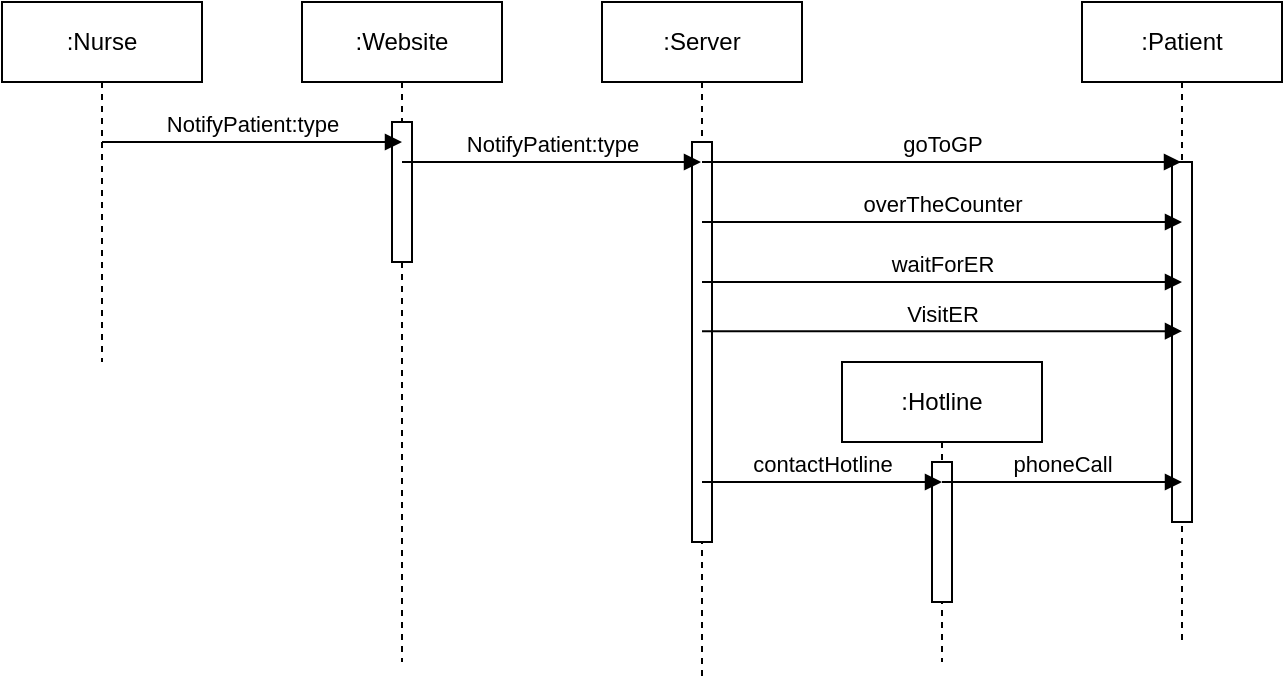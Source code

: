 <mxfile version="24.7.17">
  <diagram name="Page-1" id="s6f0g-pT5pdg3Gp_lMaO">
    <mxGraphModel dx="962" dy="787" grid="0" gridSize="10" guides="1" tooltips="1" connect="1" arrows="1" fold="1" page="0" pageScale="1" pageWidth="850" pageHeight="1100" math="0" shadow="0">
      <root>
        <mxCell id="0" />
        <mxCell id="1" parent="0" />
        <mxCell id="wC7o8qSrdzOkF46VFOOH-1" value=":Server" style="shape=umlLifeline;perimeter=lifelinePerimeter;whiteSpace=wrap;html=1;container=0;dropTarget=0;collapsible=0;recursiveResize=0;outlineConnect=0;portConstraint=eastwest;newEdgeStyle={&quot;edgeStyle&quot;:&quot;elbowEdgeStyle&quot;,&quot;elbow&quot;:&quot;vertical&quot;,&quot;curved&quot;:0,&quot;rounded&quot;:0};" vertex="1" parent="1">
          <mxGeometry x="80" y="60" width="100" height="340" as="geometry" />
        </mxCell>
        <mxCell id="wC7o8qSrdzOkF46VFOOH-2" value="" style="html=1;points=[];perimeter=orthogonalPerimeter;outlineConnect=0;targetShapes=umlLifeline;portConstraint=eastwest;newEdgeStyle={&quot;edgeStyle&quot;:&quot;elbowEdgeStyle&quot;,&quot;elbow&quot;:&quot;vertical&quot;,&quot;curved&quot;:0,&quot;rounded&quot;:0};" vertex="1" parent="wC7o8qSrdzOkF46VFOOH-1">
          <mxGeometry x="45" y="70" width="10" height="200" as="geometry" />
        </mxCell>
        <mxCell id="wC7o8qSrdzOkF46VFOOH-3" value=":Patient" style="shape=umlLifeline;perimeter=lifelinePerimeter;whiteSpace=wrap;html=1;container=0;dropTarget=0;collapsible=0;recursiveResize=0;outlineConnect=0;portConstraint=eastwest;newEdgeStyle={&quot;edgeStyle&quot;:&quot;elbowEdgeStyle&quot;,&quot;elbow&quot;:&quot;vertical&quot;,&quot;curved&quot;:0,&quot;rounded&quot;:0};" vertex="1" parent="1">
          <mxGeometry x="320" y="60" width="100" height="320" as="geometry" />
        </mxCell>
        <mxCell id="wC7o8qSrdzOkF46VFOOH-4" value="" style="html=1;points=[];perimeter=orthogonalPerimeter;outlineConnect=0;targetShapes=umlLifeline;portConstraint=eastwest;newEdgeStyle={&quot;edgeStyle&quot;:&quot;elbowEdgeStyle&quot;,&quot;elbow&quot;:&quot;vertical&quot;,&quot;curved&quot;:0,&quot;rounded&quot;:0};" vertex="1" parent="wC7o8qSrdzOkF46VFOOH-3">
          <mxGeometry x="45" y="80" width="10" height="180" as="geometry" />
        </mxCell>
        <mxCell id="wC7o8qSrdzOkF46VFOOH-5" value=":Website" style="shape=umlLifeline;perimeter=lifelinePerimeter;whiteSpace=wrap;html=1;container=0;dropTarget=0;collapsible=0;recursiveResize=0;outlineConnect=0;portConstraint=eastwest;newEdgeStyle={&quot;edgeStyle&quot;:&quot;elbowEdgeStyle&quot;,&quot;elbow&quot;:&quot;vertical&quot;,&quot;curved&quot;:0,&quot;rounded&quot;:0};" vertex="1" parent="1">
          <mxGeometry x="-70" y="60" width="100" height="330" as="geometry" />
        </mxCell>
        <mxCell id="wC7o8qSrdzOkF46VFOOH-6" value="" style="html=1;points=[];perimeter=orthogonalPerimeter;outlineConnect=0;targetShapes=umlLifeline;portConstraint=eastwest;newEdgeStyle={&quot;edgeStyle&quot;:&quot;elbowEdgeStyle&quot;,&quot;elbow&quot;:&quot;vertical&quot;,&quot;curved&quot;:0,&quot;rounded&quot;:0};" vertex="1" parent="wC7o8qSrdzOkF46VFOOH-5">
          <mxGeometry x="45" y="60" width="10" height="70" as="geometry" />
        </mxCell>
        <mxCell id="wC7o8qSrdzOkF46VFOOH-7" value=":Nurse" style="shape=umlLifeline;perimeter=lifelinePerimeter;whiteSpace=wrap;html=1;container=0;dropTarget=0;collapsible=0;recursiveResize=0;outlineConnect=0;portConstraint=eastwest;newEdgeStyle={&quot;edgeStyle&quot;:&quot;elbowEdgeStyle&quot;,&quot;elbow&quot;:&quot;vertical&quot;,&quot;curved&quot;:0,&quot;rounded&quot;:0};" vertex="1" parent="1">
          <mxGeometry x="-220" y="60" width="100" height="180" as="geometry" />
        </mxCell>
        <mxCell id="wC7o8qSrdzOkF46VFOOH-8" value="NotifyPatient:type" style="html=1;verticalAlign=bottom;endArrow=block;edgeStyle=elbowEdgeStyle;elbow=vertical;curved=0;rounded=0;" edge="1" parent="1">
          <mxGeometry relative="1" as="geometry">
            <mxPoint x="-170" y="130" as="sourcePoint" />
            <Array as="points">
              <mxPoint x="-105" y="130" />
            </Array>
            <mxPoint x="-20" y="130" as="targetPoint" />
          </mxGeometry>
        </mxCell>
        <mxCell id="wC7o8qSrdzOkF46VFOOH-9" value="NotifyPatient:type" style="html=1;verticalAlign=bottom;endArrow=block;edgeStyle=elbowEdgeStyle;elbow=vertical;curved=0;rounded=0;" edge="1" parent="1" target="wC7o8qSrdzOkF46VFOOH-1">
          <mxGeometry relative="1" as="geometry">
            <mxPoint x="-20" y="140" as="sourcePoint" />
            <Array as="points">
              <mxPoint x="45" y="140" />
            </Array>
            <mxPoint x="130" y="140" as="targetPoint" />
          </mxGeometry>
        </mxCell>
        <mxCell id="wC7o8qSrdzOkF46VFOOH-10" value="goToGP" style="html=1;verticalAlign=bottom;endArrow=block;edgeStyle=elbowEdgeStyle;elbow=vertical;curved=0;rounded=0;" edge="1" parent="1" target="wC7o8qSrdzOkF46VFOOH-3">
          <mxGeometry relative="1" as="geometry">
            <mxPoint x="130" y="140" as="sourcePoint" />
            <Array as="points">
              <mxPoint x="195" y="140" />
            </Array>
            <mxPoint x="280" y="140" as="targetPoint" />
          </mxGeometry>
        </mxCell>
        <mxCell id="wC7o8qSrdzOkF46VFOOH-11" value="overTheCounter" style="html=1;verticalAlign=bottom;endArrow=block;edgeStyle=elbowEdgeStyle;elbow=vertical;curved=0;rounded=0;" edge="1" parent="1">
          <mxGeometry relative="1" as="geometry">
            <mxPoint x="130" y="170" as="sourcePoint" />
            <Array as="points">
              <mxPoint x="195" y="170" />
            </Array>
            <mxPoint x="370" y="170" as="targetPoint" />
          </mxGeometry>
        </mxCell>
        <mxCell id="wC7o8qSrdzOkF46VFOOH-12" value="waitForER" style="html=1;verticalAlign=bottom;endArrow=block;edgeStyle=elbowEdgeStyle;elbow=vertical;curved=0;rounded=0;" edge="1" parent="1">
          <mxGeometry relative="1" as="geometry">
            <mxPoint x="130" y="200" as="sourcePoint" />
            <Array as="points">
              <mxPoint x="195" y="200" />
            </Array>
            <mxPoint x="370" y="200" as="targetPoint" />
          </mxGeometry>
        </mxCell>
        <mxCell id="wC7o8qSrdzOkF46VFOOH-13" value="VisitER" style="html=1;verticalAlign=bottom;endArrow=block;edgeStyle=elbowEdgeStyle;elbow=vertical;curved=0;rounded=0;" edge="1" parent="1">
          <mxGeometry relative="1" as="geometry">
            <mxPoint x="130" y="224.57" as="sourcePoint" />
            <Array as="points">
              <mxPoint x="195" y="224.57" />
            </Array>
            <mxPoint x="370" y="224.57" as="targetPoint" />
          </mxGeometry>
        </mxCell>
        <mxCell id="wC7o8qSrdzOkF46VFOOH-14" value=":Hotline" style="shape=umlLifeline;perimeter=lifelinePerimeter;whiteSpace=wrap;html=1;container=0;dropTarget=0;collapsible=0;recursiveResize=0;outlineConnect=0;portConstraint=eastwest;newEdgeStyle={&quot;edgeStyle&quot;:&quot;elbowEdgeStyle&quot;,&quot;elbow&quot;:&quot;vertical&quot;,&quot;curved&quot;:0,&quot;rounded&quot;:0};" vertex="1" parent="1">
          <mxGeometry x="200" y="240" width="100" height="150" as="geometry" />
        </mxCell>
        <mxCell id="wC7o8qSrdzOkF46VFOOH-15" value="" style="html=1;points=[];perimeter=orthogonalPerimeter;outlineConnect=0;targetShapes=umlLifeline;portConstraint=eastwest;newEdgeStyle={&quot;edgeStyle&quot;:&quot;elbowEdgeStyle&quot;,&quot;elbow&quot;:&quot;vertical&quot;,&quot;curved&quot;:0,&quot;rounded&quot;:0};" vertex="1" parent="wC7o8qSrdzOkF46VFOOH-14">
          <mxGeometry x="45" y="50" width="10" height="70" as="geometry" />
        </mxCell>
        <mxCell id="wC7o8qSrdzOkF46VFOOH-16" value="contactHotline" style="html=1;verticalAlign=bottom;endArrow=block;edgeStyle=elbowEdgeStyle;elbow=vertical;curved=0;rounded=0;" edge="1" parent="1">
          <mxGeometry relative="1" as="geometry">
            <mxPoint x="130" y="300" as="sourcePoint" />
            <Array as="points">
              <mxPoint x="195" y="300" />
            </Array>
            <mxPoint x="250" y="300" as="targetPoint" />
          </mxGeometry>
        </mxCell>
        <mxCell id="wC7o8qSrdzOkF46VFOOH-17" value="phoneCall" style="html=1;verticalAlign=bottom;endArrow=block;edgeStyle=elbowEdgeStyle;elbow=vertical;curved=0;rounded=0;" edge="1" parent="1">
          <mxGeometry relative="1" as="geometry">
            <mxPoint x="250" y="300" as="sourcePoint" />
            <Array as="points">
              <mxPoint x="315" y="300" />
            </Array>
            <mxPoint x="370" y="300" as="targetPoint" />
          </mxGeometry>
        </mxCell>
      </root>
    </mxGraphModel>
  </diagram>
</mxfile>
